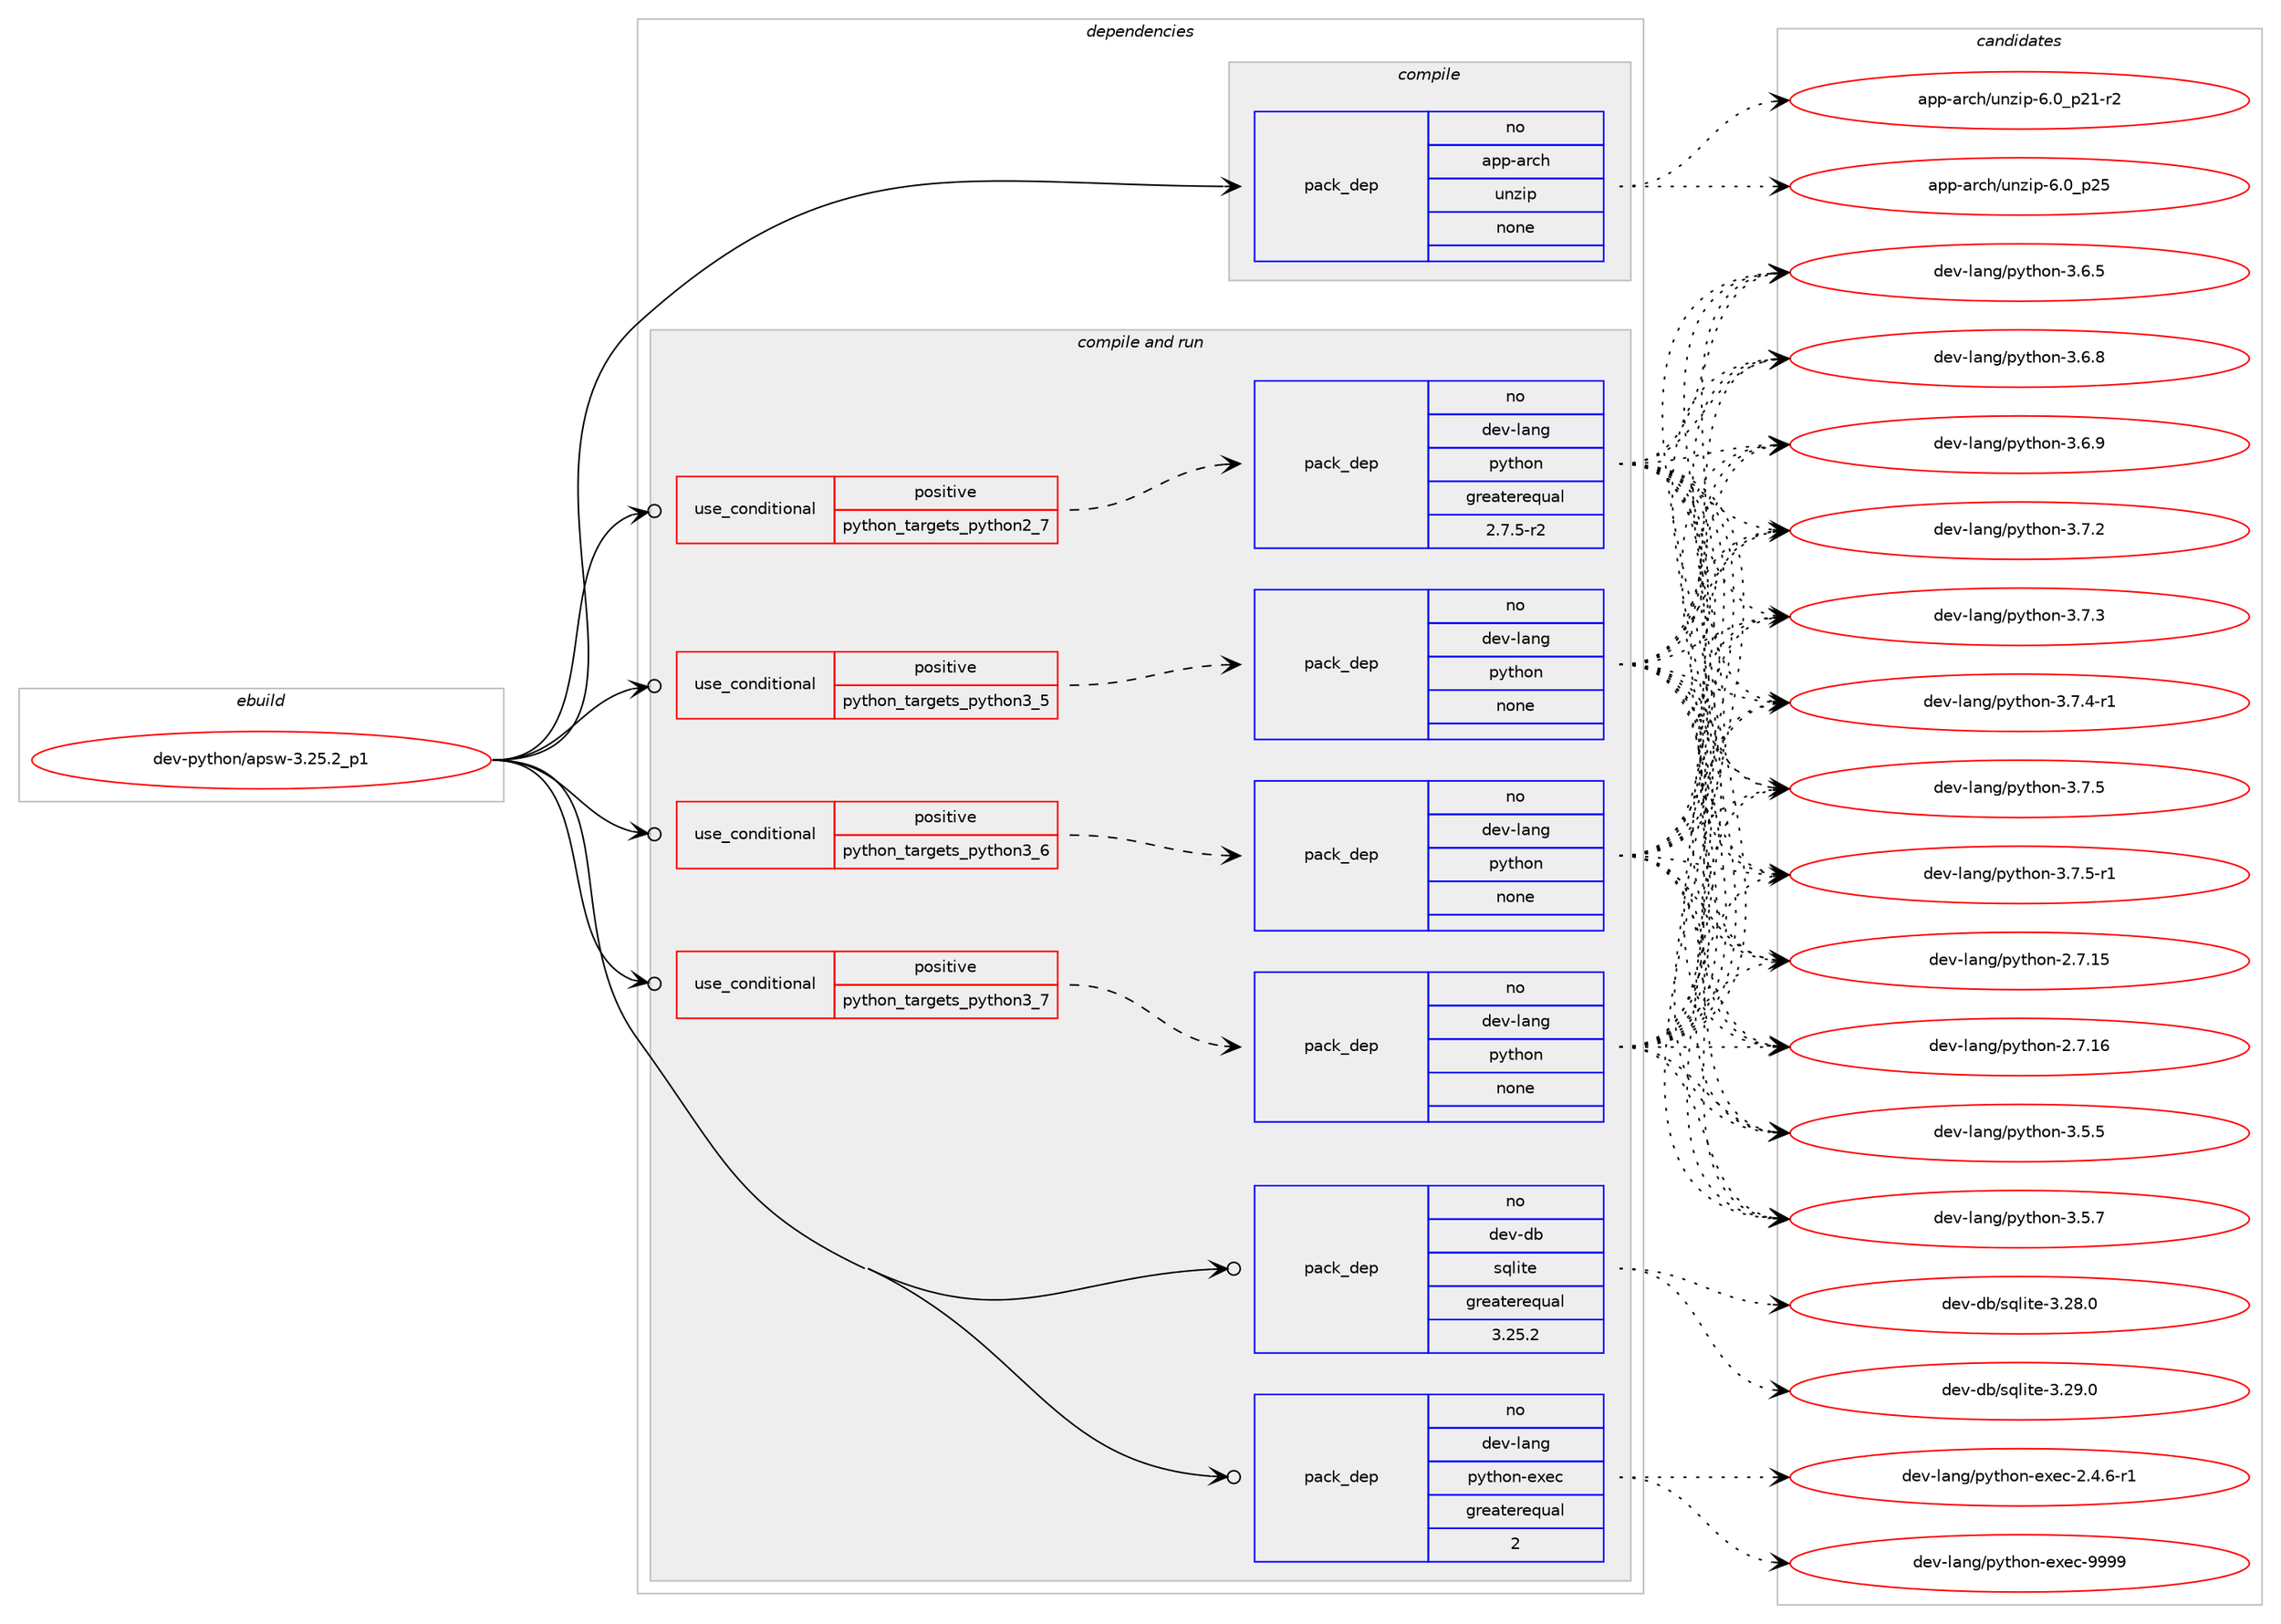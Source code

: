 digraph prolog {

# *************
# Graph options
# *************

newrank=true;
concentrate=true;
compound=true;
graph [rankdir=LR,fontname=Helvetica,fontsize=10,ranksep=1.5];#, ranksep=2.5, nodesep=0.2];
edge  [arrowhead=vee];
node  [fontname=Helvetica,fontsize=10];

# **********
# The ebuild
# **********

subgraph cluster_leftcol {
color=gray;
rank=same;
label=<<i>ebuild</i>>;
id [label="dev-python/apsw-3.25.2_p1", color=red, width=4, href="../dev-python/apsw-3.25.2_p1.svg"];
}

# ****************
# The dependencies
# ****************

subgraph cluster_midcol {
color=gray;
label=<<i>dependencies</i>>;
subgraph cluster_compile {
fillcolor="#eeeeee";
style=filled;
label=<<i>compile</i>>;
subgraph pack446405 {
dependency594361 [label=<<TABLE BORDER="0" CELLBORDER="1" CELLSPACING="0" CELLPADDING="4" WIDTH="220"><TR><TD ROWSPAN="6" CELLPADDING="30">pack_dep</TD></TR><TR><TD WIDTH="110">no</TD></TR><TR><TD>app-arch</TD></TR><TR><TD>unzip</TD></TR><TR><TD>none</TD></TR><TR><TD></TD></TR></TABLE>>, shape=none, color=blue];
}
id:e -> dependency594361:w [weight=20,style="solid",arrowhead="vee"];
}
subgraph cluster_compileandrun {
fillcolor="#eeeeee";
style=filled;
label=<<i>compile and run</i>>;
subgraph cond136184 {
dependency594362 [label=<<TABLE BORDER="0" CELLBORDER="1" CELLSPACING="0" CELLPADDING="4"><TR><TD ROWSPAN="3" CELLPADDING="10">use_conditional</TD></TR><TR><TD>positive</TD></TR><TR><TD>python_targets_python2_7</TD></TR></TABLE>>, shape=none, color=red];
subgraph pack446406 {
dependency594363 [label=<<TABLE BORDER="0" CELLBORDER="1" CELLSPACING="0" CELLPADDING="4" WIDTH="220"><TR><TD ROWSPAN="6" CELLPADDING="30">pack_dep</TD></TR><TR><TD WIDTH="110">no</TD></TR><TR><TD>dev-lang</TD></TR><TR><TD>python</TD></TR><TR><TD>greaterequal</TD></TR><TR><TD>2.7.5-r2</TD></TR></TABLE>>, shape=none, color=blue];
}
dependency594362:e -> dependency594363:w [weight=20,style="dashed",arrowhead="vee"];
}
id:e -> dependency594362:w [weight=20,style="solid",arrowhead="odotvee"];
subgraph cond136185 {
dependency594364 [label=<<TABLE BORDER="0" CELLBORDER="1" CELLSPACING="0" CELLPADDING="4"><TR><TD ROWSPAN="3" CELLPADDING="10">use_conditional</TD></TR><TR><TD>positive</TD></TR><TR><TD>python_targets_python3_5</TD></TR></TABLE>>, shape=none, color=red];
subgraph pack446407 {
dependency594365 [label=<<TABLE BORDER="0" CELLBORDER="1" CELLSPACING="0" CELLPADDING="4" WIDTH="220"><TR><TD ROWSPAN="6" CELLPADDING="30">pack_dep</TD></TR><TR><TD WIDTH="110">no</TD></TR><TR><TD>dev-lang</TD></TR><TR><TD>python</TD></TR><TR><TD>none</TD></TR><TR><TD></TD></TR></TABLE>>, shape=none, color=blue];
}
dependency594364:e -> dependency594365:w [weight=20,style="dashed",arrowhead="vee"];
}
id:e -> dependency594364:w [weight=20,style="solid",arrowhead="odotvee"];
subgraph cond136186 {
dependency594366 [label=<<TABLE BORDER="0" CELLBORDER="1" CELLSPACING="0" CELLPADDING="4"><TR><TD ROWSPAN="3" CELLPADDING="10">use_conditional</TD></TR><TR><TD>positive</TD></TR><TR><TD>python_targets_python3_6</TD></TR></TABLE>>, shape=none, color=red];
subgraph pack446408 {
dependency594367 [label=<<TABLE BORDER="0" CELLBORDER="1" CELLSPACING="0" CELLPADDING="4" WIDTH="220"><TR><TD ROWSPAN="6" CELLPADDING="30">pack_dep</TD></TR><TR><TD WIDTH="110">no</TD></TR><TR><TD>dev-lang</TD></TR><TR><TD>python</TD></TR><TR><TD>none</TD></TR><TR><TD></TD></TR></TABLE>>, shape=none, color=blue];
}
dependency594366:e -> dependency594367:w [weight=20,style="dashed",arrowhead="vee"];
}
id:e -> dependency594366:w [weight=20,style="solid",arrowhead="odotvee"];
subgraph cond136187 {
dependency594368 [label=<<TABLE BORDER="0" CELLBORDER="1" CELLSPACING="0" CELLPADDING="4"><TR><TD ROWSPAN="3" CELLPADDING="10">use_conditional</TD></TR><TR><TD>positive</TD></TR><TR><TD>python_targets_python3_7</TD></TR></TABLE>>, shape=none, color=red];
subgraph pack446409 {
dependency594369 [label=<<TABLE BORDER="0" CELLBORDER="1" CELLSPACING="0" CELLPADDING="4" WIDTH="220"><TR><TD ROWSPAN="6" CELLPADDING="30">pack_dep</TD></TR><TR><TD WIDTH="110">no</TD></TR><TR><TD>dev-lang</TD></TR><TR><TD>python</TD></TR><TR><TD>none</TD></TR><TR><TD></TD></TR></TABLE>>, shape=none, color=blue];
}
dependency594368:e -> dependency594369:w [weight=20,style="dashed",arrowhead="vee"];
}
id:e -> dependency594368:w [weight=20,style="solid",arrowhead="odotvee"];
subgraph pack446410 {
dependency594370 [label=<<TABLE BORDER="0" CELLBORDER="1" CELLSPACING="0" CELLPADDING="4" WIDTH="220"><TR><TD ROWSPAN="6" CELLPADDING="30">pack_dep</TD></TR><TR><TD WIDTH="110">no</TD></TR><TR><TD>dev-db</TD></TR><TR><TD>sqlite</TD></TR><TR><TD>greaterequal</TD></TR><TR><TD>3.25.2</TD></TR></TABLE>>, shape=none, color=blue];
}
id:e -> dependency594370:w [weight=20,style="solid",arrowhead="odotvee"];
subgraph pack446411 {
dependency594371 [label=<<TABLE BORDER="0" CELLBORDER="1" CELLSPACING="0" CELLPADDING="4" WIDTH="220"><TR><TD ROWSPAN="6" CELLPADDING="30">pack_dep</TD></TR><TR><TD WIDTH="110">no</TD></TR><TR><TD>dev-lang</TD></TR><TR><TD>python-exec</TD></TR><TR><TD>greaterequal</TD></TR><TR><TD>2</TD></TR></TABLE>>, shape=none, color=blue];
}
id:e -> dependency594371:w [weight=20,style="solid",arrowhead="odotvee"];
}
subgraph cluster_run {
fillcolor="#eeeeee";
style=filled;
label=<<i>run</i>>;
}
}

# **************
# The candidates
# **************

subgraph cluster_choices {
rank=same;
color=gray;
label=<<i>candidates</i>>;

subgraph choice446405 {
color=black;
nodesep=1;
choice9711211245971149910447117110122105112455446489511250494511450 [label="app-arch/unzip-6.0_p21-r2", color=red, width=4,href="../app-arch/unzip-6.0_p21-r2.svg"];
choice971121124597114991044711711012210511245544648951125053 [label="app-arch/unzip-6.0_p25", color=red, width=4,href="../app-arch/unzip-6.0_p25.svg"];
dependency594361:e -> choice9711211245971149910447117110122105112455446489511250494511450:w [style=dotted,weight="100"];
dependency594361:e -> choice971121124597114991044711711012210511245544648951125053:w [style=dotted,weight="100"];
}
subgraph choice446406 {
color=black;
nodesep=1;
choice10010111845108971101034711212111610411111045504655464953 [label="dev-lang/python-2.7.15", color=red, width=4,href="../dev-lang/python-2.7.15.svg"];
choice10010111845108971101034711212111610411111045504655464954 [label="dev-lang/python-2.7.16", color=red, width=4,href="../dev-lang/python-2.7.16.svg"];
choice100101118451089711010347112121116104111110455146534653 [label="dev-lang/python-3.5.5", color=red, width=4,href="../dev-lang/python-3.5.5.svg"];
choice100101118451089711010347112121116104111110455146534655 [label="dev-lang/python-3.5.7", color=red, width=4,href="../dev-lang/python-3.5.7.svg"];
choice100101118451089711010347112121116104111110455146544653 [label="dev-lang/python-3.6.5", color=red, width=4,href="../dev-lang/python-3.6.5.svg"];
choice100101118451089711010347112121116104111110455146544656 [label="dev-lang/python-3.6.8", color=red, width=4,href="../dev-lang/python-3.6.8.svg"];
choice100101118451089711010347112121116104111110455146544657 [label="dev-lang/python-3.6.9", color=red, width=4,href="../dev-lang/python-3.6.9.svg"];
choice100101118451089711010347112121116104111110455146554650 [label="dev-lang/python-3.7.2", color=red, width=4,href="../dev-lang/python-3.7.2.svg"];
choice100101118451089711010347112121116104111110455146554651 [label="dev-lang/python-3.7.3", color=red, width=4,href="../dev-lang/python-3.7.3.svg"];
choice1001011184510897110103471121211161041111104551465546524511449 [label="dev-lang/python-3.7.4-r1", color=red, width=4,href="../dev-lang/python-3.7.4-r1.svg"];
choice100101118451089711010347112121116104111110455146554653 [label="dev-lang/python-3.7.5", color=red, width=4,href="../dev-lang/python-3.7.5.svg"];
choice1001011184510897110103471121211161041111104551465546534511449 [label="dev-lang/python-3.7.5-r1", color=red, width=4,href="../dev-lang/python-3.7.5-r1.svg"];
dependency594363:e -> choice10010111845108971101034711212111610411111045504655464953:w [style=dotted,weight="100"];
dependency594363:e -> choice10010111845108971101034711212111610411111045504655464954:w [style=dotted,weight="100"];
dependency594363:e -> choice100101118451089711010347112121116104111110455146534653:w [style=dotted,weight="100"];
dependency594363:e -> choice100101118451089711010347112121116104111110455146534655:w [style=dotted,weight="100"];
dependency594363:e -> choice100101118451089711010347112121116104111110455146544653:w [style=dotted,weight="100"];
dependency594363:e -> choice100101118451089711010347112121116104111110455146544656:w [style=dotted,weight="100"];
dependency594363:e -> choice100101118451089711010347112121116104111110455146544657:w [style=dotted,weight="100"];
dependency594363:e -> choice100101118451089711010347112121116104111110455146554650:w [style=dotted,weight="100"];
dependency594363:e -> choice100101118451089711010347112121116104111110455146554651:w [style=dotted,weight="100"];
dependency594363:e -> choice1001011184510897110103471121211161041111104551465546524511449:w [style=dotted,weight="100"];
dependency594363:e -> choice100101118451089711010347112121116104111110455146554653:w [style=dotted,weight="100"];
dependency594363:e -> choice1001011184510897110103471121211161041111104551465546534511449:w [style=dotted,weight="100"];
}
subgraph choice446407 {
color=black;
nodesep=1;
choice10010111845108971101034711212111610411111045504655464953 [label="dev-lang/python-2.7.15", color=red, width=4,href="../dev-lang/python-2.7.15.svg"];
choice10010111845108971101034711212111610411111045504655464954 [label="dev-lang/python-2.7.16", color=red, width=4,href="../dev-lang/python-2.7.16.svg"];
choice100101118451089711010347112121116104111110455146534653 [label="dev-lang/python-3.5.5", color=red, width=4,href="../dev-lang/python-3.5.5.svg"];
choice100101118451089711010347112121116104111110455146534655 [label="dev-lang/python-3.5.7", color=red, width=4,href="../dev-lang/python-3.5.7.svg"];
choice100101118451089711010347112121116104111110455146544653 [label="dev-lang/python-3.6.5", color=red, width=4,href="../dev-lang/python-3.6.5.svg"];
choice100101118451089711010347112121116104111110455146544656 [label="dev-lang/python-3.6.8", color=red, width=4,href="../dev-lang/python-3.6.8.svg"];
choice100101118451089711010347112121116104111110455146544657 [label="dev-lang/python-3.6.9", color=red, width=4,href="../dev-lang/python-3.6.9.svg"];
choice100101118451089711010347112121116104111110455146554650 [label="dev-lang/python-3.7.2", color=red, width=4,href="../dev-lang/python-3.7.2.svg"];
choice100101118451089711010347112121116104111110455146554651 [label="dev-lang/python-3.7.3", color=red, width=4,href="../dev-lang/python-3.7.3.svg"];
choice1001011184510897110103471121211161041111104551465546524511449 [label="dev-lang/python-3.7.4-r1", color=red, width=4,href="../dev-lang/python-3.7.4-r1.svg"];
choice100101118451089711010347112121116104111110455146554653 [label="dev-lang/python-3.7.5", color=red, width=4,href="../dev-lang/python-3.7.5.svg"];
choice1001011184510897110103471121211161041111104551465546534511449 [label="dev-lang/python-3.7.5-r1", color=red, width=4,href="../dev-lang/python-3.7.5-r1.svg"];
dependency594365:e -> choice10010111845108971101034711212111610411111045504655464953:w [style=dotted,weight="100"];
dependency594365:e -> choice10010111845108971101034711212111610411111045504655464954:w [style=dotted,weight="100"];
dependency594365:e -> choice100101118451089711010347112121116104111110455146534653:w [style=dotted,weight="100"];
dependency594365:e -> choice100101118451089711010347112121116104111110455146534655:w [style=dotted,weight="100"];
dependency594365:e -> choice100101118451089711010347112121116104111110455146544653:w [style=dotted,weight="100"];
dependency594365:e -> choice100101118451089711010347112121116104111110455146544656:w [style=dotted,weight="100"];
dependency594365:e -> choice100101118451089711010347112121116104111110455146544657:w [style=dotted,weight="100"];
dependency594365:e -> choice100101118451089711010347112121116104111110455146554650:w [style=dotted,weight="100"];
dependency594365:e -> choice100101118451089711010347112121116104111110455146554651:w [style=dotted,weight="100"];
dependency594365:e -> choice1001011184510897110103471121211161041111104551465546524511449:w [style=dotted,weight="100"];
dependency594365:e -> choice100101118451089711010347112121116104111110455146554653:w [style=dotted,weight="100"];
dependency594365:e -> choice1001011184510897110103471121211161041111104551465546534511449:w [style=dotted,weight="100"];
}
subgraph choice446408 {
color=black;
nodesep=1;
choice10010111845108971101034711212111610411111045504655464953 [label="dev-lang/python-2.7.15", color=red, width=4,href="../dev-lang/python-2.7.15.svg"];
choice10010111845108971101034711212111610411111045504655464954 [label="dev-lang/python-2.7.16", color=red, width=4,href="../dev-lang/python-2.7.16.svg"];
choice100101118451089711010347112121116104111110455146534653 [label="dev-lang/python-3.5.5", color=red, width=4,href="../dev-lang/python-3.5.5.svg"];
choice100101118451089711010347112121116104111110455146534655 [label="dev-lang/python-3.5.7", color=red, width=4,href="../dev-lang/python-3.5.7.svg"];
choice100101118451089711010347112121116104111110455146544653 [label="dev-lang/python-3.6.5", color=red, width=4,href="../dev-lang/python-3.6.5.svg"];
choice100101118451089711010347112121116104111110455146544656 [label="dev-lang/python-3.6.8", color=red, width=4,href="../dev-lang/python-3.6.8.svg"];
choice100101118451089711010347112121116104111110455146544657 [label="dev-lang/python-3.6.9", color=red, width=4,href="../dev-lang/python-3.6.9.svg"];
choice100101118451089711010347112121116104111110455146554650 [label="dev-lang/python-3.7.2", color=red, width=4,href="../dev-lang/python-3.7.2.svg"];
choice100101118451089711010347112121116104111110455146554651 [label="dev-lang/python-3.7.3", color=red, width=4,href="../dev-lang/python-3.7.3.svg"];
choice1001011184510897110103471121211161041111104551465546524511449 [label="dev-lang/python-3.7.4-r1", color=red, width=4,href="../dev-lang/python-3.7.4-r1.svg"];
choice100101118451089711010347112121116104111110455146554653 [label="dev-lang/python-3.7.5", color=red, width=4,href="../dev-lang/python-3.7.5.svg"];
choice1001011184510897110103471121211161041111104551465546534511449 [label="dev-lang/python-3.7.5-r1", color=red, width=4,href="../dev-lang/python-3.7.5-r1.svg"];
dependency594367:e -> choice10010111845108971101034711212111610411111045504655464953:w [style=dotted,weight="100"];
dependency594367:e -> choice10010111845108971101034711212111610411111045504655464954:w [style=dotted,weight="100"];
dependency594367:e -> choice100101118451089711010347112121116104111110455146534653:w [style=dotted,weight="100"];
dependency594367:e -> choice100101118451089711010347112121116104111110455146534655:w [style=dotted,weight="100"];
dependency594367:e -> choice100101118451089711010347112121116104111110455146544653:w [style=dotted,weight="100"];
dependency594367:e -> choice100101118451089711010347112121116104111110455146544656:w [style=dotted,weight="100"];
dependency594367:e -> choice100101118451089711010347112121116104111110455146544657:w [style=dotted,weight="100"];
dependency594367:e -> choice100101118451089711010347112121116104111110455146554650:w [style=dotted,weight="100"];
dependency594367:e -> choice100101118451089711010347112121116104111110455146554651:w [style=dotted,weight="100"];
dependency594367:e -> choice1001011184510897110103471121211161041111104551465546524511449:w [style=dotted,weight="100"];
dependency594367:e -> choice100101118451089711010347112121116104111110455146554653:w [style=dotted,weight="100"];
dependency594367:e -> choice1001011184510897110103471121211161041111104551465546534511449:w [style=dotted,weight="100"];
}
subgraph choice446409 {
color=black;
nodesep=1;
choice10010111845108971101034711212111610411111045504655464953 [label="dev-lang/python-2.7.15", color=red, width=4,href="../dev-lang/python-2.7.15.svg"];
choice10010111845108971101034711212111610411111045504655464954 [label="dev-lang/python-2.7.16", color=red, width=4,href="../dev-lang/python-2.7.16.svg"];
choice100101118451089711010347112121116104111110455146534653 [label="dev-lang/python-3.5.5", color=red, width=4,href="../dev-lang/python-3.5.5.svg"];
choice100101118451089711010347112121116104111110455146534655 [label="dev-lang/python-3.5.7", color=red, width=4,href="../dev-lang/python-3.5.7.svg"];
choice100101118451089711010347112121116104111110455146544653 [label="dev-lang/python-3.6.5", color=red, width=4,href="../dev-lang/python-3.6.5.svg"];
choice100101118451089711010347112121116104111110455146544656 [label="dev-lang/python-3.6.8", color=red, width=4,href="../dev-lang/python-3.6.8.svg"];
choice100101118451089711010347112121116104111110455146544657 [label="dev-lang/python-3.6.9", color=red, width=4,href="../dev-lang/python-3.6.9.svg"];
choice100101118451089711010347112121116104111110455146554650 [label="dev-lang/python-3.7.2", color=red, width=4,href="../dev-lang/python-3.7.2.svg"];
choice100101118451089711010347112121116104111110455146554651 [label="dev-lang/python-3.7.3", color=red, width=4,href="../dev-lang/python-3.7.3.svg"];
choice1001011184510897110103471121211161041111104551465546524511449 [label="dev-lang/python-3.7.4-r1", color=red, width=4,href="../dev-lang/python-3.7.4-r1.svg"];
choice100101118451089711010347112121116104111110455146554653 [label="dev-lang/python-3.7.5", color=red, width=4,href="../dev-lang/python-3.7.5.svg"];
choice1001011184510897110103471121211161041111104551465546534511449 [label="dev-lang/python-3.7.5-r1", color=red, width=4,href="../dev-lang/python-3.7.5-r1.svg"];
dependency594369:e -> choice10010111845108971101034711212111610411111045504655464953:w [style=dotted,weight="100"];
dependency594369:e -> choice10010111845108971101034711212111610411111045504655464954:w [style=dotted,weight="100"];
dependency594369:e -> choice100101118451089711010347112121116104111110455146534653:w [style=dotted,weight="100"];
dependency594369:e -> choice100101118451089711010347112121116104111110455146534655:w [style=dotted,weight="100"];
dependency594369:e -> choice100101118451089711010347112121116104111110455146544653:w [style=dotted,weight="100"];
dependency594369:e -> choice100101118451089711010347112121116104111110455146544656:w [style=dotted,weight="100"];
dependency594369:e -> choice100101118451089711010347112121116104111110455146544657:w [style=dotted,weight="100"];
dependency594369:e -> choice100101118451089711010347112121116104111110455146554650:w [style=dotted,weight="100"];
dependency594369:e -> choice100101118451089711010347112121116104111110455146554651:w [style=dotted,weight="100"];
dependency594369:e -> choice1001011184510897110103471121211161041111104551465546524511449:w [style=dotted,weight="100"];
dependency594369:e -> choice100101118451089711010347112121116104111110455146554653:w [style=dotted,weight="100"];
dependency594369:e -> choice1001011184510897110103471121211161041111104551465546534511449:w [style=dotted,weight="100"];
}
subgraph choice446410 {
color=black;
nodesep=1;
choice10010111845100984711511310810511610145514650564648 [label="dev-db/sqlite-3.28.0", color=red, width=4,href="../dev-db/sqlite-3.28.0.svg"];
choice10010111845100984711511310810511610145514650574648 [label="dev-db/sqlite-3.29.0", color=red, width=4,href="../dev-db/sqlite-3.29.0.svg"];
dependency594370:e -> choice10010111845100984711511310810511610145514650564648:w [style=dotted,weight="100"];
dependency594370:e -> choice10010111845100984711511310810511610145514650574648:w [style=dotted,weight="100"];
}
subgraph choice446411 {
color=black;
nodesep=1;
choice10010111845108971101034711212111610411111045101120101994550465246544511449 [label="dev-lang/python-exec-2.4.6-r1", color=red, width=4,href="../dev-lang/python-exec-2.4.6-r1.svg"];
choice10010111845108971101034711212111610411111045101120101994557575757 [label="dev-lang/python-exec-9999", color=red, width=4,href="../dev-lang/python-exec-9999.svg"];
dependency594371:e -> choice10010111845108971101034711212111610411111045101120101994550465246544511449:w [style=dotted,weight="100"];
dependency594371:e -> choice10010111845108971101034711212111610411111045101120101994557575757:w [style=dotted,weight="100"];
}
}

}

